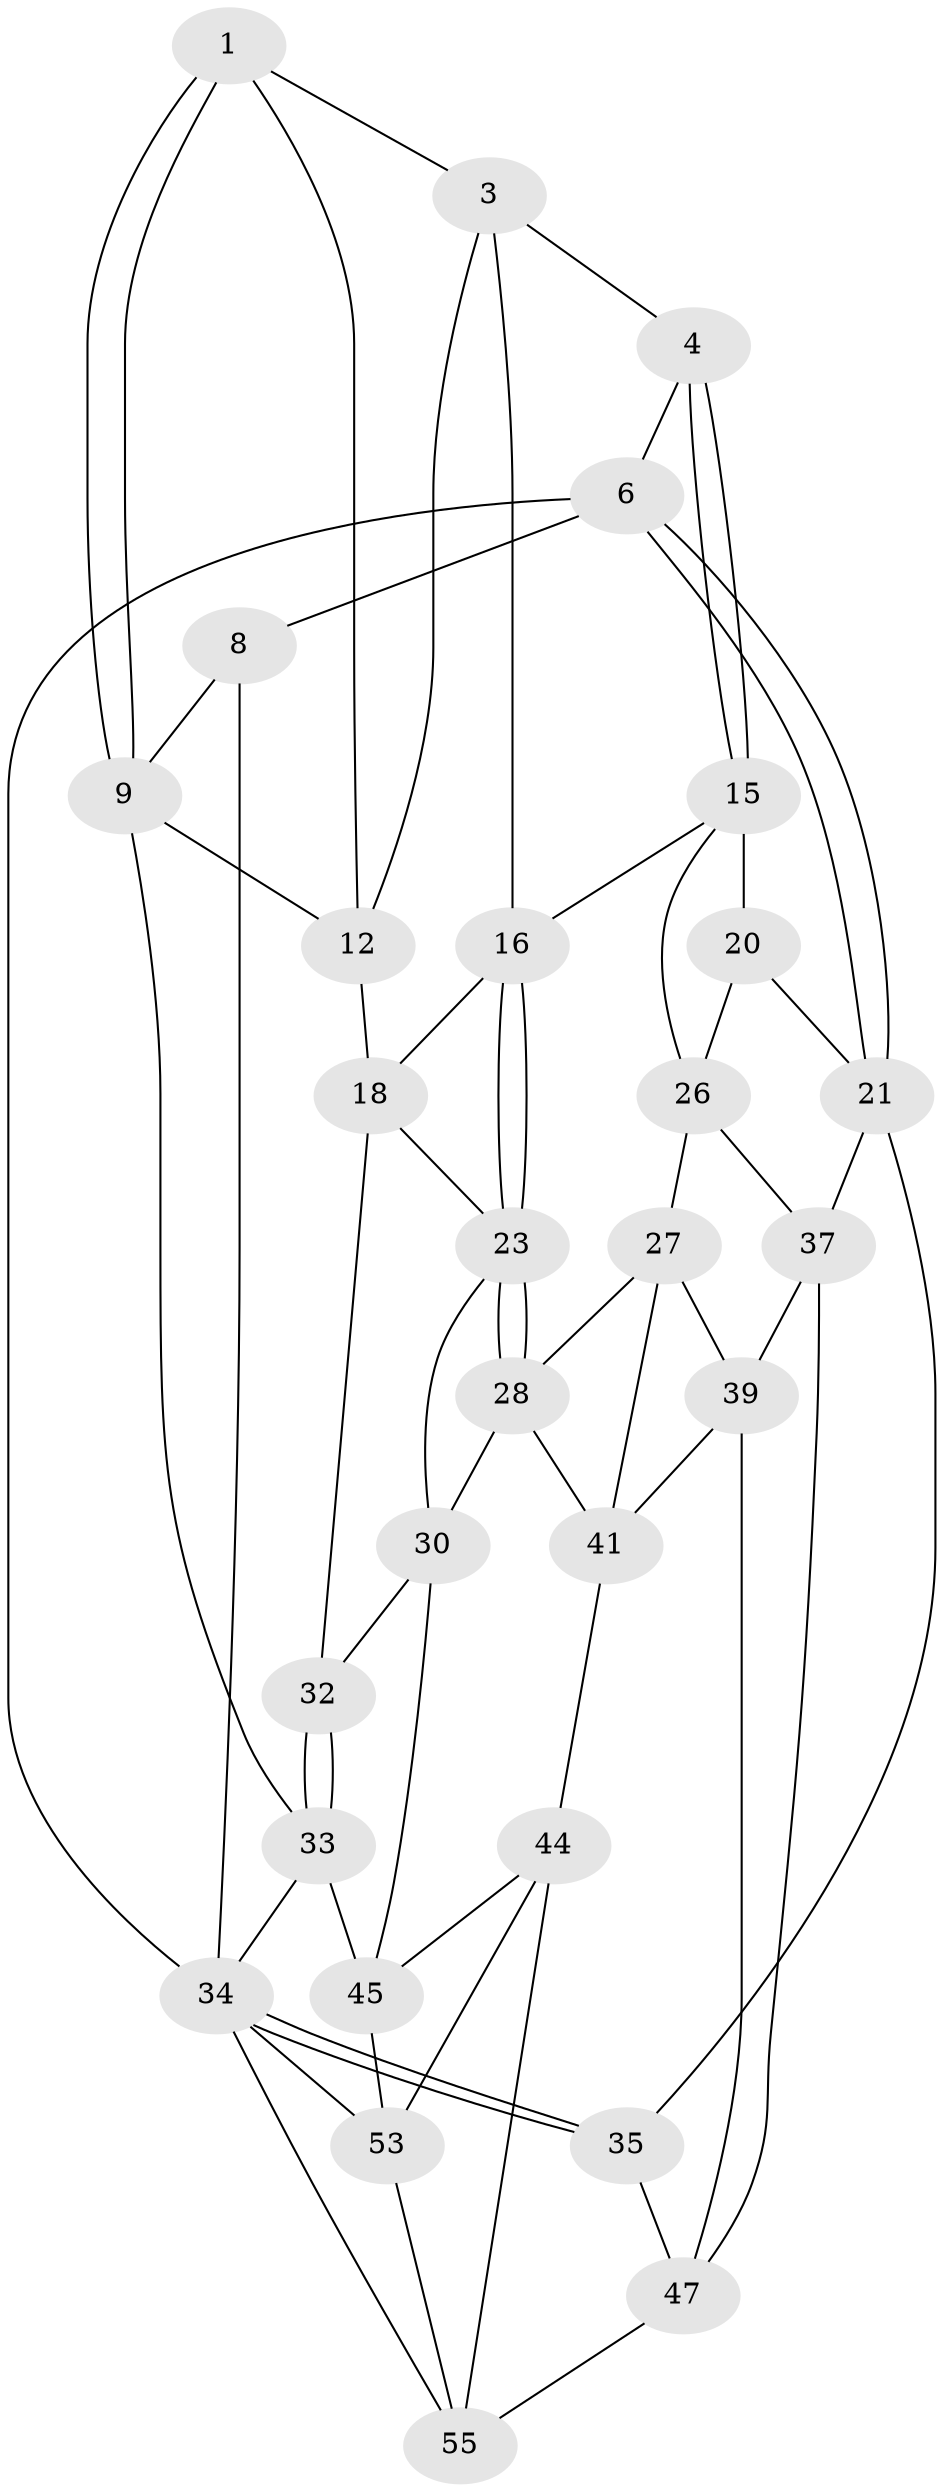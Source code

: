 // Generated by graph-tools (version 1.1) at 2025/52/02/27/25 19:52:42]
// undirected, 29 vertices, 63 edges
graph export_dot {
graph [start="1"]
  node [color=gray90,style=filled];
  1 [pos="+0.4525046209471875+0",super="+2"];
  3 [pos="+0.7369963293310585+0.11941219066559185",super="+14"];
  4 [pos="+0.7642083806677489+0.12324888720843437",super="+5"];
  6 [pos="+1+0",super="+7"];
  8 [pos="+0.45146733034434783+0",super="+11"];
  9 [pos="+0.21948960291302813+0.25082799500021",super="+10"];
  12 [pos="+0.5211017992405121+0.13912206056411267",super="+13"];
  15 [pos="+0.669752101964307+0.31788969461158184",super="+19"];
  16 [pos="+0.5743917985046569+0.2982187313668091",super="+17"];
  18 [pos="+0.23898259240324174+0.2741725988306693",super="+25"];
  20 [pos="+0.972305863129287+0.1880510601516107",super="+22"];
  21 [pos="+1+0.4643929265331507",super="+36"];
  23 [pos="+0.5364570891857103+0.35349067551455193",super="+24"];
  26 [pos="+0.736975042851292+0.4227766913624014",super="+31"];
  27 [pos="+0.6475532592971432+0.4886980094817297",super="+40"];
  28 [pos="+0.5753511310135958+0.49490954125795283",super="+29"];
  30 [pos="+0.45520545684950003+0.5532119803256073",super="+42"];
  32 [pos="+0.2982398454927727+0.43061131056308205"];
  33 [pos="+0+0.6052514679863348",super="+50"];
  34 [pos="+1+1",super="+51"];
  35 [pos="+1+0.7527362666755613"];
  37 [pos="+0.8577357198810759+0.5696999182333096",super="+38"];
  39 [pos="+0.8432872348933945+0.5920240043731863",super="+46"];
  41 [pos="+0.6194287790749838+0.6245695424155997",super="+43"];
  44 [pos="+0.37212610220330244+0.6620773371374243",super="+52"];
  45 [pos="+0.3541039261714349+0.6357976624324969",super="+49"];
  47 [pos="+0.9763104692429375+0.748271130234527",super="+48"];
  53 [pos="+0.21051428311386966+0.9389189232126399",super="+54"];
  55 [pos="+0.6849982325009508+0.988553303673433",super="+56"];
  1 -- 9;
  1 -- 9;
  1 -- 3;
  1 -- 12;
  3 -- 4;
  3 -- 16;
  3 -- 12;
  4 -- 15;
  4 -- 15;
  4 -- 6;
  6 -- 21;
  6 -- 21;
  6 -- 8 [weight=2];
  6 -- 34;
  8 -- 34;
  8 -- 9;
  9 -- 12;
  9 -- 33;
  12 -- 18;
  15 -- 16;
  15 -- 26;
  15 -- 20;
  16 -- 23;
  16 -- 23;
  16 -- 18;
  18 -- 32;
  18 -- 23;
  20 -- 21;
  20 -- 26;
  21 -- 37;
  21 -- 35;
  23 -- 28;
  23 -- 28;
  23 -- 30;
  26 -- 27;
  26 -- 37;
  27 -- 28;
  27 -- 41;
  27 -- 39;
  28 -- 41;
  28 -- 30;
  30 -- 32;
  30 -- 45;
  32 -- 33;
  32 -- 33;
  33 -- 34;
  33 -- 45;
  34 -- 35;
  34 -- 35;
  34 -- 55;
  34 -- 53;
  35 -- 47;
  37 -- 39;
  37 -- 47;
  39 -- 41;
  39 -- 47;
  41 -- 44;
  44 -- 45;
  44 -- 53;
  44 -- 55;
  45 -- 53;
  47 -- 55;
  53 -- 55;
}
